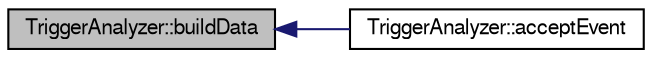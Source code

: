 digraph "TriggerAnalyzer::buildData"
{
  bgcolor="transparent";
  edge [fontname="FreeSans",fontsize="10",labelfontname="FreeSans",labelfontsize="10"];
  node [fontname="FreeSans",fontsize="10",shape=record];
  rankdir="LR";
  Node1 [label="TriggerAnalyzer::buildData",height=0.2,width=0.4,color="black", fillcolor="grey75", style="filled" fontcolor="black"];
  Node1 -> Node2 [dir="back",color="midnightblue",fontsize="10",style="solid",fontname="FreeSans"];
  Node2 [label="TriggerAnalyzer::acceptEvent",height=0.2,width=0.4,color="black",URL="$d6/deb/classTriggerAnalyzer.html#a51d0bd1fb5b3b41294f3772b4072ee2c"];
}
